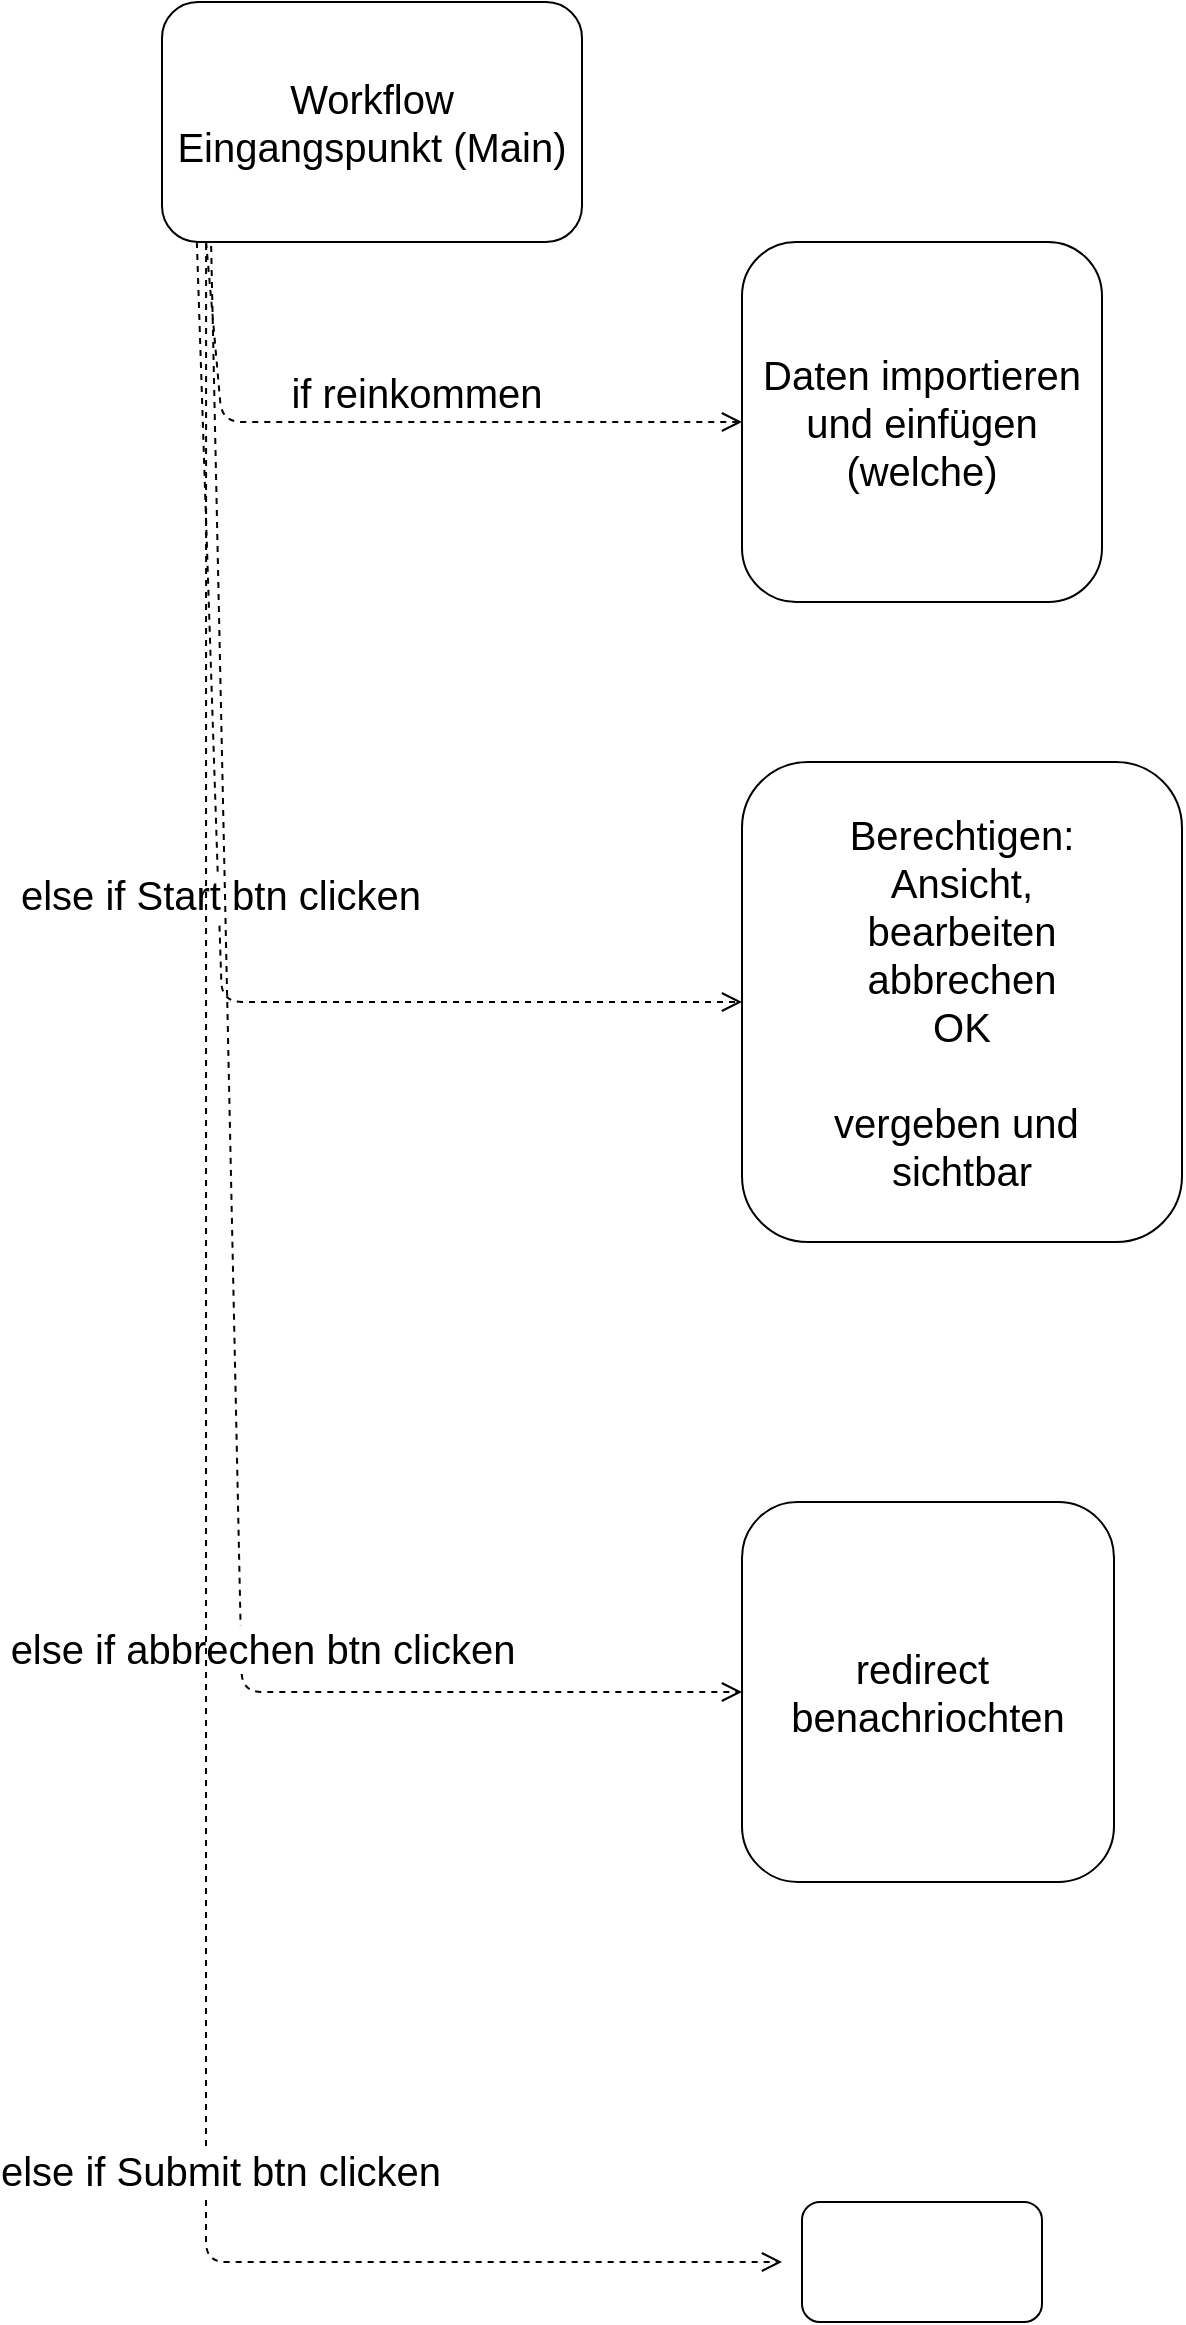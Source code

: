 <mxfile version="13.9.7" type="github">
  <diagram id="70bfVvZdJQQgJL3tboRI" name="Page-1">
    <mxGraphModel dx="1208" dy="756" grid="1" gridSize="10" guides="1" tooltips="1" connect="1" arrows="1" fold="1" page="1" pageScale="1" pageWidth="827" pageHeight="1169" math="0" shadow="0">
      <root>
        <mxCell id="0" />
        <mxCell id="1" parent="0" />
        <mxCell id="ZdR_tYWf37mToOd-I0VG-1" value="Workflow Eingangspunkt (Main)" style="rounded=1;whiteSpace=wrap;html=1;fontSize=20;" vertex="1" parent="1">
          <mxGeometry x="270" y="200" width="210" height="120" as="geometry" />
        </mxCell>
        <mxCell id="ZdR_tYWf37mToOd-I0VG-2" value="Daten importieren und einfügen&lt;br style=&quot;font-size: 20px;&quot;&gt;(welche)" style="rounded=1;whiteSpace=wrap;html=1;fontSize=20;" vertex="1" parent="1">
          <mxGeometry x="560" y="320" width="180" height="180" as="geometry" />
        </mxCell>
        <mxCell id="ZdR_tYWf37mToOd-I0VG-4" value="Berechtigen:&lt;br style=&quot;font-size: 20px;&quot;&gt;Ansicht, &lt;br style=&quot;font-size: 20px;&quot;&gt;bearbeiten&lt;br style=&quot;font-size: 20px;&quot;&gt;abbrechen&lt;br style=&quot;font-size: 20px;&quot;&gt;OK&lt;br style=&quot;font-size: 20px;&quot;&gt;&lt;br style=&quot;font-size: 20px;&quot;&gt;vergeben und&amp;nbsp;&lt;br style=&quot;font-size: 20px;&quot;&gt;sichtbar" style="rounded=1;whiteSpace=wrap;html=1;fontSize=20;" vertex="1" parent="1">
          <mxGeometry x="560" y="580" width="220" height="240" as="geometry" />
        </mxCell>
        <mxCell id="ZdR_tYWf37mToOd-I0VG-6" value="else if Start btn clicken" style="html=1;verticalAlign=bottom;endArrow=open;dashed=1;endSize=8;exitX=0.083;exitY=1;exitDx=0;exitDy=0;exitPerimeter=0;entryX=0;entryY=0.5;entryDx=0;entryDy=0;fontSize=20;" edge="1" parent="1" source="ZdR_tYWf37mToOd-I0VG-1" target="ZdR_tYWf37mToOd-I0VG-4">
          <mxGeometry x="0.067" relative="1" as="geometry">
            <mxPoint x="302.96" y="331.98" as="sourcePoint" />
            <mxPoint x="350" y="420" as="targetPoint" />
            <Array as="points">
              <mxPoint x="300" y="700" />
            </Array>
            <mxPoint as="offset" />
          </mxGeometry>
        </mxCell>
        <mxCell id="ZdR_tYWf37mToOd-I0VG-8" value="else if abbrechen btn clicken" style="html=1;verticalAlign=bottom;endArrow=open;dashed=1;endSize=8;exitX=0.117;exitY=1.017;exitDx=0;exitDy=0;exitPerimeter=0;fontSize=20;entryX=0;entryY=0.5;entryDx=0;entryDy=0;" edge="1" parent="1" source="ZdR_tYWf37mToOd-I0VG-1" target="ZdR_tYWf37mToOd-I0VG-10">
          <mxGeometry x="0.508" y="7" relative="1" as="geometry">
            <mxPoint x="306.96" y="330" as="sourcePoint" />
            <mxPoint x="354" y="758.98" as="targetPoint" />
            <Array as="points">
              <mxPoint x="310" y="1045" />
            </Array>
            <mxPoint as="offset" />
          </mxGeometry>
        </mxCell>
        <mxCell id="ZdR_tYWf37mToOd-I0VG-10" value="redirect&amp;nbsp;&lt;br style=&quot;font-size: 20px;&quot;&gt;benachriochten" style="rounded=1;whiteSpace=wrap;html=1;fontSize=20;" vertex="1" parent="1">
          <mxGeometry x="560" y="950" width="186" height="190" as="geometry" />
        </mxCell>
        <mxCell id="ZdR_tYWf37mToOd-I0VG-11" value="else if Submit btn clicken" style="html=1;verticalAlign=bottom;endArrow=open;dashed=1;endSize=8;exitX=0.105;exitY=1.008;exitDx=0;exitDy=0;exitPerimeter=0;fontSize=20;" edge="1" parent="1" source="ZdR_tYWf37mToOd-I0VG-1">
          <mxGeometry x="0.508" y="7" relative="1" as="geometry">
            <mxPoint x="304.57" y="332.04" as="sourcePoint" />
            <mxPoint x="580" y="1330" as="targetPoint" />
            <Array as="points">
              <mxPoint x="292" y="1330" />
            </Array>
            <mxPoint as="offset" />
          </mxGeometry>
        </mxCell>
        <mxCell id="ZdR_tYWf37mToOd-I0VG-12" value="" style="rounded=1;whiteSpace=wrap;html=1;fontSize=20;" vertex="1" parent="1">
          <mxGeometry x="590" y="1300" width="120" height="60" as="geometry" />
        </mxCell>
        <mxCell id="ZdR_tYWf37mToOd-I0VG-13" value="if reinkommen" style="html=1;verticalAlign=bottom;endArrow=open;dashed=1;endSize=8;exitX=0.105;exitY=1;exitDx=0;exitDy=0;exitPerimeter=0;fontSize=20;entryX=0;entryY=0.5;entryDx=0;entryDy=0;" edge="1" parent="1" source="ZdR_tYWf37mToOd-I0VG-1" target="ZdR_tYWf37mToOd-I0VG-2">
          <mxGeometry x="0.067" relative="1" as="geometry">
            <mxPoint x="287.43" y="30" as="sourcePoint" />
            <mxPoint x="570" y="410" as="targetPoint" />
            <Array as="points">
              <mxPoint x="300" y="410" />
            </Array>
            <mxPoint as="offset" />
          </mxGeometry>
        </mxCell>
      </root>
    </mxGraphModel>
  </diagram>
</mxfile>
